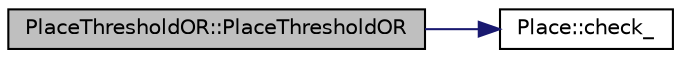 digraph "PlaceThresholdOR::PlaceThresholdOR"
{
  edge [fontname="Helvetica",fontsize="10",labelfontname="Helvetica",labelfontsize="10"];
  node [fontname="Helvetica",fontsize="10",shape=record];
  rankdir="LR";
  Node1 [label="PlaceThresholdOR::PlaceThresholdOR",height=0.2,width=0.4,color="black", fillcolor="grey75", style="filled", fontcolor="black"];
  Node1 -> Node2 [color="midnightblue",fontsize="10",style="solid",fontname="Helvetica"];
  Node2 [label="Place::check_",height=0.2,width=0.4,color="black", fillcolor="white", style="filled",URL="$dd/d21/class_place.html#ae1b31fb8c112574703f11f93b08b40f6"];
}
